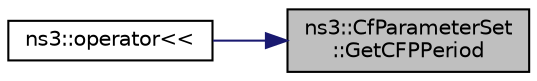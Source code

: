 digraph "ns3::CfParameterSet::GetCFPPeriod"
{
 // LATEX_PDF_SIZE
  edge [fontname="Helvetica",fontsize="10",labelfontname="Helvetica",labelfontsize="10"];
  node [fontname="Helvetica",fontsize="10",shape=record];
  rankdir="RL";
  Node1 [label="ns3::CfParameterSet\l::GetCFPPeriod",height=0.2,width=0.4,color="black", fillcolor="grey75", style="filled", fontcolor="black",tooltip="Return the CFP Period in DTIM frames unit."];
  Node1 -> Node2 [dir="back",color="midnightblue",fontsize="10",style="solid",fontname="Helvetica"];
  Node2 [label="ns3::operator\<\<",height=0.2,width=0.4,color="black", fillcolor="white", style="filled",URL="$namespacens3.html#aee308ee4a9d97e7ec616bea7ea47d495",tooltip="output operator"];
}
